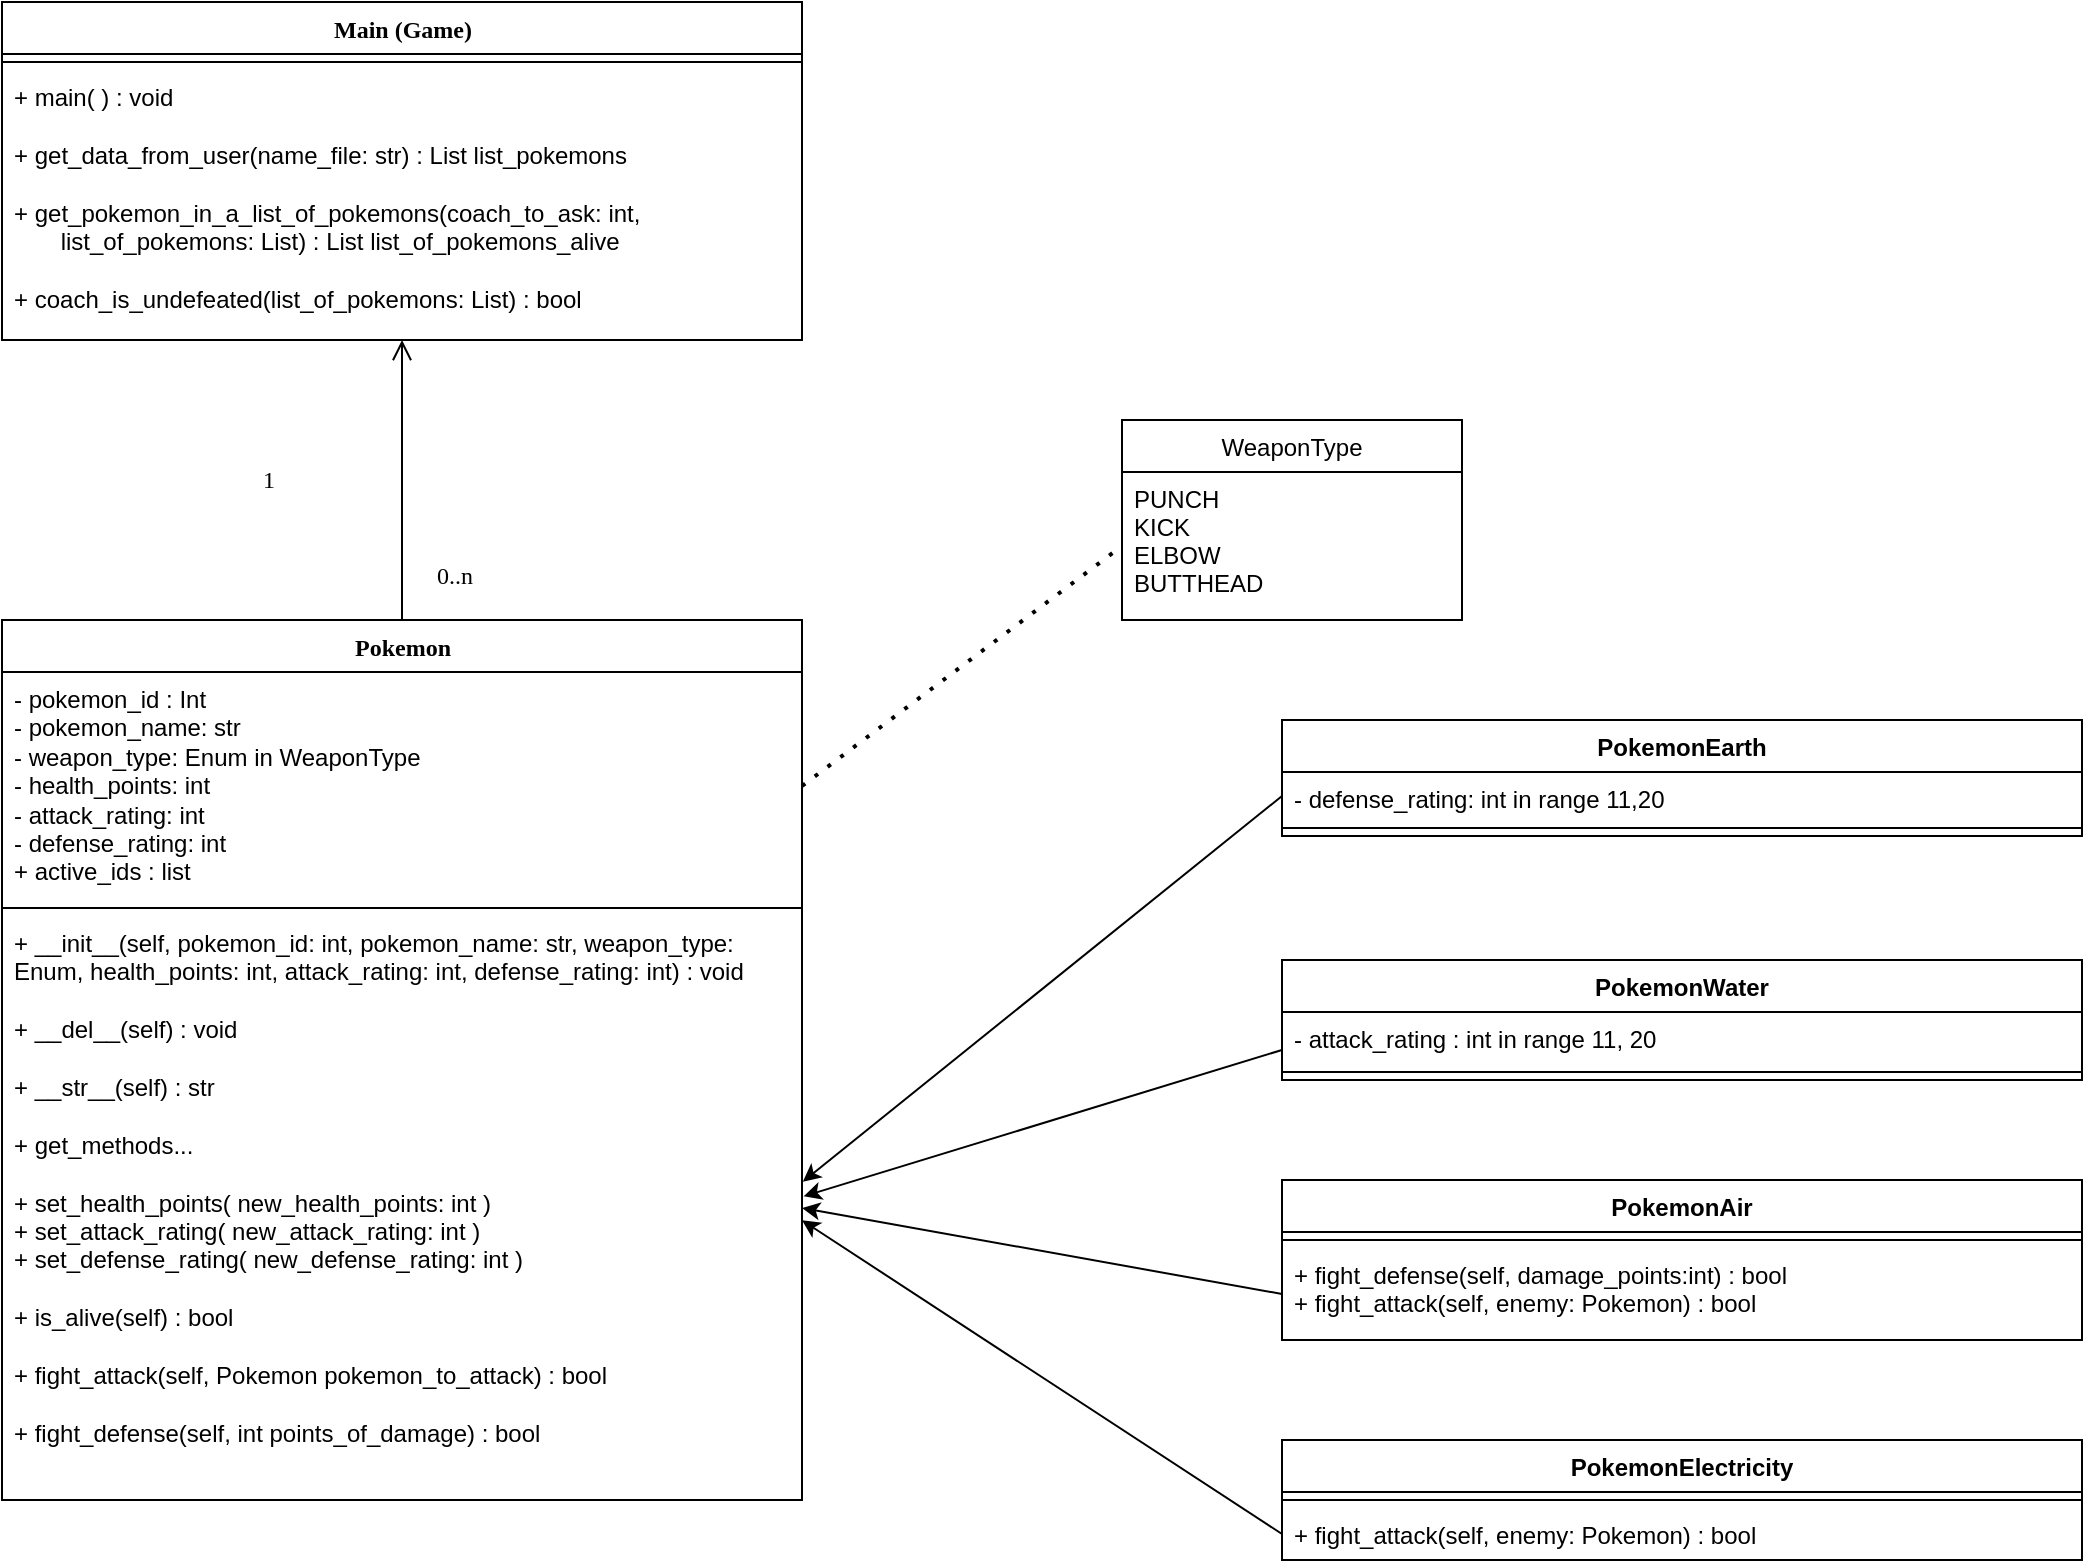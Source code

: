 <mxfile pages="2">
    <diagram name="UML" id="6133507b-19e7-1e82-6fc7-422aa6c4b21f">
        <mxGraphModel dx="493" dy="1235" grid="1" gridSize="10" guides="1" tooltips="1" connect="1" arrows="1" fold="1" page="1" pageScale="1" pageWidth="1100" pageHeight="850" background="none" math="0" shadow="0">
            <root>
                <mxCell id="0"/>
                <mxCell id="1" parent="0"/>
                <mxCell id="NAiFexQSWN1Ocbff_MQO-10" value="Main (Game)" style="swimlane;html=1;fontStyle=1;align=center;verticalAlign=top;childLayout=stackLayout;horizontal=1;startSize=26;horizontalStack=0;resizeParent=1;resizeLast=0;collapsible=1;marginBottom=0;swimlaneFillColor=none;rounded=0;shadow=0;comic=0;labelBackgroundColor=none;strokeWidth=1;fillColor=none;fontFamily=Verdana;fontSize=12" parent="1" vertex="1">
                    <mxGeometry x="40" y="-839" width="400" height="169" as="geometry"/>
                </mxCell>
                <mxCell id="NAiFexQSWN1Ocbff_MQO-13" value="" style="line;html=1;strokeWidth=1;fillColor=none;align=left;verticalAlign=middle;spacingTop=-1;spacingLeft=3;spacingRight=3;rotatable=0;labelPosition=right;points=[];portConstraint=eastwest;" parent="NAiFexQSWN1Ocbff_MQO-10" vertex="1">
                    <mxGeometry y="26" width="400" height="8" as="geometry"/>
                </mxCell>
                <mxCell id="NAiFexQSWN1Ocbff_MQO-14" value="+ main( ) : void&lt;br&gt;&lt;br&gt;+ get_data_from_user(name_file: str) : List list_pokemons&lt;br&gt;&lt;br&gt;+ get_pokemon_in_a_list_of_pokemons(coach_to_ask: int,&lt;br&gt;&amp;nbsp; &amp;nbsp; &amp;nbsp; &amp;nbsp;list_of_pokemons: List) : List list_of_pokemons_alive&lt;br&gt;&lt;br&gt;+ coach_is_undefeated(list_of_pokemons: List) : bool" style="text;html=1;strokeColor=none;fillColor=none;align=left;verticalAlign=top;spacingLeft=4;spacingRight=4;whiteSpace=wrap;overflow=hidden;rotatable=0;points=[[0,0.5],[1,0.5]];portConstraint=eastwest;" parent="NAiFexQSWN1Ocbff_MQO-10" vertex="1">
                    <mxGeometry y="34" width="400" height="126" as="geometry"/>
                </mxCell>
                <mxCell id="NAiFexQSWN1Ocbff_MQO-18" value="Pokemon" style="swimlane;html=1;fontStyle=1;align=center;verticalAlign=top;childLayout=stackLayout;horizontal=1;startSize=26;horizontalStack=0;resizeParent=1;resizeLast=0;collapsible=1;marginBottom=0;swimlaneFillColor=none;rounded=0;shadow=0;comic=0;labelBackgroundColor=none;strokeWidth=1;fillColor=none;fontFamily=Verdana;fontSize=12" parent="1" vertex="1">
                    <mxGeometry x="40" y="-530" width="400" height="440" as="geometry"/>
                </mxCell>
                <mxCell id="7_PFd3bsl0oHoIgsr5rR-4" value="- pokemon_id : Int&lt;br&gt;- pokemon_name: str&lt;br&gt;- weapon_type: Enum in WeaponType&lt;br&gt;- health_points: int&lt;br&gt;- attack_rating: int&lt;br&gt;- defense_rating: int&lt;br&gt;+ active_ids : list" style="text;html=1;strokeColor=none;fillColor=none;align=left;verticalAlign=top;spacingLeft=4;spacingRight=4;whiteSpace=wrap;overflow=hidden;rotatable=0;points=[[0,0.5],[1,0.5]];portConstraint=eastwest;" parent="NAiFexQSWN1Ocbff_MQO-18" vertex="1">
                    <mxGeometry y="26" width="400" height="114" as="geometry"/>
                </mxCell>
                <mxCell id="NAiFexQSWN1Ocbff_MQO-21" value="" style="line;html=1;strokeWidth=1;fillColor=none;align=left;verticalAlign=middle;spacingTop=-1;spacingLeft=3;spacingRight=3;rotatable=0;labelPosition=right;points=[];portConstraint=eastwest;" parent="NAiFexQSWN1Ocbff_MQO-18" vertex="1">
                    <mxGeometry y="140" width="400" height="8" as="geometry"/>
                </mxCell>
                <mxCell id="OvTA0m-3lmx1_Y0kkq5D-2" value="+ __init__(self, pokemon_id: int, pokemon_name: str, weapon_type: Enum, health_points: int, attack_rating: int, defense_rating: int) : void&lt;br&gt;&lt;br&gt;+ __del__(self) : void&lt;br&gt;&lt;br&gt;+ __str__(self) : str&lt;br&gt;&lt;br&gt;+ get_methods...&lt;br&gt;&lt;br&gt;+ set_health_points( new_health_points: int )&lt;br&gt;+ set_attack_rating( new_attack_rating: int )&lt;br&gt;+ set_defense_rating( new_defense_rating: int )&lt;br&gt;&lt;br&gt;+ is_alive(self) : bool&lt;br&gt;&lt;br&gt;+ fight_attack(self, Pokemon pokemon_to_attack) : bool&lt;br&gt;&lt;br&gt;+ fight_defense(self, int points_of_damage) : bool" style="text;html=1;strokeColor=none;fillColor=none;align=left;verticalAlign=top;spacingLeft=4;spacingRight=4;whiteSpace=wrap;overflow=hidden;rotatable=0;points=[[0,0.5],[1,0.5]];portConstraint=eastwest;" parent="NAiFexQSWN1Ocbff_MQO-18" vertex="1">
                    <mxGeometry y="148" width="400" height="292" as="geometry"/>
                </mxCell>
                <mxCell id="NAiFexQSWN1Ocbff_MQO-57" style="edgeStyle=orthogonalEdgeStyle;rounded=0;html=1;labelBackgroundColor=none;startArrow=open;startFill=0;startSize=8;endArrow=none;endFill=0;endSize=16;fontFamily=Verdana;fontSize=12;entryX=0.5;entryY=0;entryDx=0;entryDy=0;exitX=0.5;exitY=1;exitDx=0;exitDy=0;" parent="1" source="NAiFexQSWN1Ocbff_MQO-10" target="NAiFexQSWN1Ocbff_MQO-18" edge="1">
                    <mxGeometry relative="1" as="geometry">
                        <Array as="points"/>
                        <mxPoint x="180" y="-598" as="sourcePoint"/>
                        <mxPoint x="100.0" y="-560" as="targetPoint"/>
                    </mxGeometry>
                </mxCell>
                <mxCell id="NAiFexQSWN1Ocbff_MQO-58" value="0..n" style="text;html=1;resizable=0;points=[];align=center;verticalAlign=middle;labelBackgroundColor=none;fontSize=12;fontFamily=Verdana" parent="NAiFexQSWN1Ocbff_MQO-57" vertex="1" connectable="0">
                    <mxGeometry x="0.858" y="2" relative="1" as="geometry">
                        <mxPoint x="24" y="-12" as="offset"/>
                    </mxGeometry>
                </mxCell>
                <mxCell id="7_PFd3bsl0oHoIgsr5rR-1" value="1&lt;br&gt;" style="text;html=1;resizable=0;points=[];align=center;verticalAlign=middle;labelBackgroundColor=none;fontSize=12;fontFamily=Verdana" parent="1" vertex="1" connectable="0">
                    <mxGeometry x="266.01" y="-526.69" as="geometry">
                        <mxPoint x="-93" y="-74" as="offset"/>
                    </mxGeometry>
                </mxCell>
                <mxCell id="6" value="WeaponType" style="swimlane;fontStyle=0;childLayout=stackLayout;horizontal=1;startSize=26;fillColor=none;horizontalStack=0;resizeParent=1;resizeParentMax=0;resizeLast=0;collapsible=1;marginBottom=0;" parent="1" vertex="1">
                    <mxGeometry x="600" y="-630" width="170" height="100" as="geometry"/>
                </mxCell>
                <mxCell id="7" value="PUNCH&#10;KICK&#10;ELBOW&#10;BUTTHEAD" style="text;strokeColor=none;fillColor=none;align=left;verticalAlign=top;spacingLeft=4;spacingRight=4;overflow=hidden;rotatable=0;points=[[0,0.5],[1,0.5]];portConstraint=eastwest;" parent="6" vertex="1">
                    <mxGeometry y="26" width="170" height="74" as="geometry"/>
                </mxCell>
                <mxCell id="14" value="PokemonEarth" style="swimlane;fontStyle=1;align=center;verticalAlign=top;childLayout=stackLayout;horizontal=1;startSize=26;horizontalStack=0;resizeParent=1;resizeParentMax=0;resizeLast=0;collapsible=1;marginBottom=0;" parent="1" vertex="1">
                    <mxGeometry x="680" y="-480" width="400" height="58" as="geometry"/>
                </mxCell>
                <mxCell id="15" value="- defense_rating: int in range 11,20" style="text;strokeColor=none;fillColor=none;align=left;verticalAlign=top;spacingLeft=4;spacingRight=4;overflow=hidden;rotatable=0;points=[[0,0.5],[1,0.5]];portConstraint=eastwest;" parent="14" vertex="1">
                    <mxGeometry y="26" width="400" height="24" as="geometry"/>
                </mxCell>
                <mxCell id="16" value="" style="line;strokeWidth=1;fillColor=none;align=left;verticalAlign=middle;spacingTop=-1;spacingLeft=3;spacingRight=3;rotatable=0;labelPosition=right;points=[];portConstraint=eastwest;strokeColor=inherit;" parent="14" vertex="1">
                    <mxGeometry y="50" width="400" height="8" as="geometry"/>
                </mxCell>
                <mxCell id="18" value="PokemonWater" style="swimlane;fontStyle=1;align=center;verticalAlign=top;childLayout=stackLayout;horizontal=1;startSize=26;horizontalStack=0;resizeParent=1;resizeParentMax=0;resizeLast=0;collapsible=1;marginBottom=0;" parent="1" vertex="1">
                    <mxGeometry x="680" y="-360" width="400" height="60" as="geometry"/>
                </mxCell>
                <mxCell id="19" value="- attack_rating : int in range 11, 20" style="text;strokeColor=none;fillColor=none;align=left;verticalAlign=top;spacingLeft=4;spacingRight=4;overflow=hidden;rotatable=0;points=[[0,0.5],[1,0.5]];portConstraint=eastwest;" parent="18" vertex="1">
                    <mxGeometry y="26" width="400" height="26" as="geometry"/>
                </mxCell>
                <mxCell id="20" value="" style="line;strokeWidth=1;fillColor=none;align=left;verticalAlign=middle;spacingTop=-1;spacingLeft=3;spacingRight=3;rotatable=0;labelPosition=right;points=[];portConstraint=eastwest;strokeColor=inherit;" parent="18" vertex="1">
                    <mxGeometry y="52" width="400" height="8" as="geometry"/>
                </mxCell>
                <mxCell id="22" value="PokemonAir" style="swimlane;fontStyle=1;align=center;verticalAlign=top;childLayout=stackLayout;horizontal=1;startSize=26;horizontalStack=0;resizeParent=1;resizeParentMax=0;resizeLast=0;collapsible=1;marginBottom=0;" parent="1" vertex="1">
                    <mxGeometry x="680" y="-250" width="400" height="80" as="geometry"/>
                </mxCell>
                <mxCell id="24" value="" style="line;strokeWidth=1;fillColor=none;align=left;verticalAlign=middle;spacingTop=-1;spacingLeft=3;spacingRight=3;rotatable=0;labelPosition=right;points=[];portConstraint=eastwest;strokeColor=inherit;" parent="22" vertex="1">
                    <mxGeometry y="26" width="400" height="8" as="geometry"/>
                </mxCell>
                <mxCell id="25" value="+ fight_defense(self, damage_points:int) : bool&#10;+ fight_attack(self, enemy: Pokemon) : bool" style="text;strokeColor=none;fillColor=none;align=left;verticalAlign=top;spacingLeft=4;spacingRight=4;overflow=hidden;rotatable=0;points=[[0,0.5],[1,0.5]];portConstraint=eastwest;" parent="22" vertex="1">
                    <mxGeometry y="34" width="400" height="46" as="geometry"/>
                </mxCell>
                <mxCell id="26" value="PokemonElectricity" style="swimlane;fontStyle=1;align=center;verticalAlign=top;childLayout=stackLayout;horizontal=1;startSize=26;horizontalStack=0;resizeParent=1;resizeParentMax=0;resizeLast=0;collapsible=1;marginBottom=0;" parent="1" vertex="1">
                    <mxGeometry x="680" y="-120" width="400" height="60" as="geometry"/>
                </mxCell>
                <mxCell id="28" value="" style="line;strokeWidth=1;fillColor=none;align=left;verticalAlign=middle;spacingTop=-1;spacingLeft=3;spacingRight=3;rotatable=0;labelPosition=right;points=[];portConstraint=eastwest;strokeColor=inherit;" parent="26" vertex="1">
                    <mxGeometry y="26" width="400" height="8" as="geometry"/>
                </mxCell>
                <mxCell id="29" value="+ fight_attack(self, enemy: Pokemon) : bool" style="text;strokeColor=none;fillColor=none;align=left;verticalAlign=top;spacingLeft=4;spacingRight=4;overflow=hidden;rotatable=0;points=[[0,0.5],[1,0.5]];portConstraint=eastwest;" parent="26" vertex="1">
                    <mxGeometry y="34" width="400" height="26" as="geometry"/>
                </mxCell>
                <mxCell id="31" style="edgeStyle=none;html=1;exitX=0;exitY=0.5;exitDx=0;exitDy=0;entryX=1.001;entryY=0.455;entryDx=0;entryDy=0;entryPerimeter=0;" parent="1" source="15" target="OvTA0m-3lmx1_Y0kkq5D-2" edge="1">
                    <mxGeometry relative="1" as="geometry">
                        <mxPoint x="640" y="-340" as="sourcePoint"/>
                        <mxPoint x="510" y="-390" as="targetPoint"/>
                    </mxGeometry>
                </mxCell>
                <mxCell id="32" style="edgeStyle=none;html=1;entryX=1;entryY=0.521;entryDx=0;entryDy=0;entryPerimeter=0;exitX=0;exitY=0.5;exitDx=0;exitDy=0;" parent="1" source="29" target="OvTA0m-3lmx1_Y0kkq5D-2" edge="1">
                    <mxGeometry relative="1" as="geometry">
                        <mxPoint x="590" y="-130" as="targetPoint"/>
                        <mxPoint x="550" y="-60" as="sourcePoint"/>
                    </mxGeometry>
                </mxCell>
                <mxCell id="33" style="edgeStyle=none;html=1;entryX=1.002;entryY=0.48;entryDx=0;entryDy=0;exitX=0;exitY=0.75;exitDx=0;exitDy=0;entryPerimeter=0;" parent="1" source="18" target="OvTA0m-3lmx1_Y0kkq5D-2" edge="1">
                    <mxGeometry relative="1" as="geometry">
                        <mxPoint x="620" y="-400" as="targetPoint"/>
                        <mxPoint x="610" y="-260" as="sourcePoint"/>
                    </mxGeometry>
                </mxCell>
                <mxCell id="34" style="edgeStyle=none;html=1;entryX=1;entryY=0.5;entryDx=0;entryDy=0;exitX=0;exitY=0.5;exitDx=0;exitDy=0;" parent="1" source="25" target="OvTA0m-3lmx1_Y0kkq5D-2" edge="1">
                    <mxGeometry relative="1" as="geometry">
                        <mxPoint x="580" y="-260" as="targetPoint"/>
                        <mxPoint x="550" y="-180" as="sourcePoint"/>
                    </mxGeometry>
                </mxCell>
                <mxCell id="35" value="" style="endArrow=none;dashed=1;html=1;dashPattern=1 3;strokeWidth=2;entryX=0;entryY=0.5;entryDx=0;entryDy=0;exitX=1;exitY=0.5;exitDx=0;exitDy=0;" parent="1" source="7_PFd3bsl0oHoIgsr5rR-4" target="7" edge="1">
                    <mxGeometry width="50" height="50" relative="1" as="geometry">
                        <mxPoint x="730" y="-570" as="sourcePoint"/>
                        <mxPoint x="780" y="-620" as="targetPoint"/>
                        <Array as="points"/>
                    </mxGeometry>
                </mxCell>
            </root>
        </mxGraphModel>
    </diagram>
    <diagram id="fq1as8S1SG-cgDfV3Fgx" name="Flowchart">
        <mxGraphModel dx="542" dy="424" grid="1" gridSize="10" guides="1" tooltips="1" connect="1" arrows="1" fold="1" page="1" pageScale="1" pageWidth="827" pageHeight="1169" background="none" math="0" shadow="0">
            <root>
                <mxCell id="bN-581mGkX1saQnBdqKh-0"/>
                <mxCell id="bN-581mGkX1saQnBdqKh-1" parent="bN-581mGkX1saQnBdqKh-0"/>
                <mxCell id="bN-581mGkX1saQnBdqKh-2" value="" style="edgeStyle=orthogonalEdgeStyle;rounded=0;orthogonalLoop=1;jettySize=auto;html=1;startArrow=block;startFill=1;endArrow=none;endFill=0;" parent="bN-581mGkX1saQnBdqKh-1" source="bN-581mGkX1saQnBdqKh-4" target="bN-581mGkX1saQnBdqKh-7" edge="1">
                    <mxGeometry relative="1" as="geometry"/>
                </mxCell>
                <mxCell id="bN-581mGkX1saQnBdqKh-3" value="" style="edgeStyle=orthogonalEdgeStyle;rounded=0;orthogonalLoop=1;jettySize=auto;html=1;startArrow=none;startFill=0;endArrow=block;endFill=1;" parent="bN-581mGkX1saQnBdqKh-1" source="bN-581mGkX1saQnBdqKh-4" target="bN-581mGkX1saQnBdqKh-6" edge="1">
                    <mxGeometry relative="1" as="geometry"/>
                </mxCell>
                <mxCell id="bN-581mGkX1saQnBdqKh-4" value="Get configuration for Game User 1" style="rounded=1;whiteSpace=wrap;html=1;fontSize=12;glass=0;strokeWidth=1;shadow=0;" parent="bN-581mGkX1saQnBdqKh-1" vertex="1">
                    <mxGeometry x="85" y="100" width="120" height="40" as="geometry"/>
                </mxCell>
                <mxCell id="bN-581mGkX1saQnBdqKh-5" style="edgeStyle=orthogonalEdgeStyle;rounded=0;orthogonalLoop=1;jettySize=auto;html=1;exitX=0.5;exitY=1;exitDx=0;exitDy=0;entryX=0.5;entryY=0;entryDx=0;entryDy=0;startArrow=none;startFill=0;endArrow=block;endFill=1;" parent="bN-581mGkX1saQnBdqKh-1" source="bN-581mGkX1saQnBdqKh-6" edge="1">
                    <mxGeometry relative="1" as="geometry">
                        <mxPoint x="145" y="242" as="targetPoint"/>
                    </mxGeometry>
                </mxCell>
                <mxCell id="bN-581mGkX1saQnBdqKh-6" value="Get configuration for Game User 2" style="rounded=1;whiteSpace=wrap;html=1;fontSize=12;glass=0;strokeWidth=1;shadow=0;" parent="bN-581mGkX1saQnBdqKh-1" vertex="1">
                    <mxGeometry x="85" y="175" width="120" height="40" as="geometry"/>
                </mxCell>
                <mxCell id="bN-581mGkX1saQnBdqKh-7" value="Init" style="rounded=1;whiteSpace=wrap;html=1;fontSize=12;glass=0;strokeWidth=1;shadow=0;" parent="bN-581mGkX1saQnBdqKh-1" vertex="1">
                    <mxGeometry x="85" y="30" width="120" height="40" as="geometry"/>
                </mxCell>
                <mxCell id="Y11VyXxBffoLsdAoIsDr-5" value="" style="edgeStyle=orthogonalEdgeStyle;rounded=0;orthogonalLoop=1;jettySize=auto;html=1;" parent="bN-581mGkX1saQnBdqKh-1" source="bN-581mGkX1saQnBdqKh-11" target="Y11VyXxBffoLsdAoIsDr-4" edge="1">
                    <mxGeometry relative="1" as="geometry"/>
                </mxCell>
                <mxCell id="bN-581mGkX1saQnBdqKh-11" value="&lt;span&gt;The Game starts&lt;/span&gt;" style="rounded=1;whiteSpace=wrap;html=1;fontSize=12;glass=0;strokeWidth=1;shadow=0;" parent="bN-581mGkX1saQnBdqKh-1" vertex="1">
                    <mxGeometry x="85" y="240" width="120" height="40" as="geometry"/>
                </mxCell>
                <mxCell id="bN-581mGkX1saQnBdqKh-12" style="edgeStyle=orthogonalEdgeStyle;rounded=0;orthogonalLoop=1;jettySize=auto;html=1;exitX=0.5;exitY=1;exitDx=0;exitDy=0;entryX=0.5;entryY=0;entryDx=0;entryDy=0;startArrow=none;startFill=0;endArrow=block;endFill=1;" parent="bN-581mGkX1saQnBdqKh-1" source="bN-581mGkX1saQnBdqKh-14" target="bN-581mGkX1saQnBdqKh-16" edge="1">
                    <mxGeometry relative="1" as="geometry"/>
                </mxCell>
                <mxCell id="Y11VyXxBffoLsdAoIsDr-16" value="" style="edgeStyle=orthogonalEdgeStyle;rounded=0;orthogonalLoop=1;jettySize=auto;html=1;" parent="bN-581mGkX1saQnBdqKh-1" source="bN-581mGkX1saQnBdqKh-14" target="Y11VyXxBffoLsdAoIsDr-15" edge="1">
                    <mxGeometry relative="1" as="geometry"/>
                </mxCell>
                <mxCell id="bN-581mGkX1saQnBdqKh-14" value="&lt;span&gt;Coach 1 is undefeated&lt;br&gt;and Coach 2 is undefeated&lt;/span&gt;" style="rhombus;whiteSpace=wrap;html=1;shadow=0;fontFamily=Helvetica;fontSize=12;align=center;strokeWidth=1;spacing=6;spacingTop=-4;" parent="bN-581mGkX1saQnBdqKh-1" vertex="1">
                    <mxGeometry x="40" y="480" width="210" height="140" as="geometry"/>
                </mxCell>
                <mxCell id="bN-581mGkX1saQnBdqKh-15" style="edgeStyle=orthogonalEdgeStyle;rounded=0;orthogonalLoop=1;jettySize=auto;html=1;exitX=0.5;exitY=1;exitDx=0;exitDy=0;entryX=0.5;entryY=0;entryDx=0;entryDy=0;startArrow=none;startFill=0;endArrow=block;endFill=1;" parent="bN-581mGkX1saQnBdqKh-1" source="bN-581mGkX1saQnBdqKh-16" target="bN-581mGkX1saQnBdqKh-18" edge="1">
                    <mxGeometry relative="1" as="geometry"/>
                </mxCell>
                <mxCell id="bN-581mGkX1saQnBdqKh-16" value="&lt;span&gt;The Game ends&lt;/span&gt;" style="rounded=1;whiteSpace=wrap;html=1;fontSize=12;glass=0;strokeWidth=1;shadow=0;" parent="bN-581mGkX1saQnBdqKh-1" vertex="1">
                    <mxGeometry x="85" y="665" width="120" height="40" as="geometry"/>
                </mxCell>
                <mxCell id="bN-581mGkX1saQnBdqKh-17" value="NO" style="text;html=1;align=center;verticalAlign=middle;resizable=0;points=[];autosize=1;" parent="bN-581mGkX1saQnBdqKh-1" vertex="1">
                    <mxGeometry x="109" y="630" width="30" height="20" as="geometry"/>
                </mxCell>
                <mxCell id="bN-581mGkX1saQnBdqKh-23" style="edgeStyle=orthogonalEdgeStyle;rounded=0;orthogonalLoop=1;jettySize=auto;html=1;exitX=0.5;exitY=1;exitDx=0;exitDy=0;" parent="bN-581mGkX1saQnBdqKh-1" source="bN-581mGkX1saQnBdqKh-18" target="bN-581mGkX1saQnBdqKh-22" edge="1">
                    <mxGeometry relative="1" as="geometry"/>
                </mxCell>
                <mxCell id="bN-581mGkX1saQnBdqKh-18" value="&lt;span&gt;Shows the Winner&lt;/span&gt;" style="rounded=1;whiteSpace=wrap;html=1;fontSize=12;glass=0;strokeWidth=1;shadow=0;" parent="bN-581mGkX1saQnBdqKh-1" vertex="1">
                    <mxGeometry x="85" y="740" width="120" height="40" as="geometry"/>
                </mxCell>
                <mxCell id="bN-581mGkX1saQnBdqKh-21" value="YES" style="text;html=1;strokeColor=none;fillColor=none;align=center;verticalAlign=middle;whiteSpace=wrap;rounded=0;" parent="bN-581mGkX1saQnBdqKh-1" vertex="1">
                    <mxGeometry x="260" y="520" width="40" height="20" as="geometry"/>
                </mxCell>
                <mxCell id="bN-581mGkX1saQnBdqKh-22" value="&lt;span&gt;Shows the Statistics of each Team&lt;/span&gt;" style="rounded=1;whiteSpace=wrap;html=1;fontSize=12;glass=0;strokeWidth=1;shadow=0;" parent="bN-581mGkX1saQnBdqKh-1" vertex="1">
                    <mxGeometry x="85" y="820" width="120" height="40" as="geometry"/>
                </mxCell>
                <mxCell id="Y11VyXxBffoLsdAoIsDr-7" value="" style="edgeStyle=orthogonalEdgeStyle;rounded=0;orthogonalLoop=1;jettySize=auto;html=1;" parent="bN-581mGkX1saQnBdqKh-1" source="Y11VyXxBffoLsdAoIsDr-4" target="Y11VyXxBffoLsdAoIsDr-6" edge="1">
                    <mxGeometry relative="1" as="geometry"/>
                </mxCell>
                <mxCell id="Y11VyXxBffoLsdAoIsDr-4" value="&lt;span&gt;Make a copy of list of Pokemon alives for both coaches&lt;/span&gt;" style="rounded=1;whiteSpace=wrap;html=1;fontSize=12;glass=0;strokeWidth=1;shadow=0;" parent="bN-581mGkX1saQnBdqKh-1" vertex="1">
                    <mxGeometry x="85" y="300" width="120" height="50" as="geometry"/>
                </mxCell>
                <mxCell id="Y11VyXxBffoLsdAoIsDr-8" value="" style="edgeStyle=orthogonalEdgeStyle;rounded=0;orthogonalLoop=1;jettySize=auto;html=1;" parent="bN-581mGkX1saQnBdqKh-1" source="Y11VyXxBffoLsdAoIsDr-6" target="bN-581mGkX1saQnBdqKh-14" edge="1">
                    <mxGeometry relative="1" as="geometry"/>
                </mxCell>
                <mxCell id="Y11VyXxBffoLsdAoIsDr-6" value="Select first Pokemon for both coaches" style="shape=parallelogram;perimeter=parallelogramPerimeter;whiteSpace=wrap;html=1;fixedSize=1;rounded=1;shadow=0;strokeWidth=1;glass=0;" parent="bN-581mGkX1saQnBdqKh-1" vertex="1">
                    <mxGeometry x="85" y="370" width="120" height="60" as="geometry"/>
                </mxCell>
                <mxCell id="Y11VyXxBffoLsdAoIsDr-19" value="" style="edgeStyle=orthogonalEdgeStyle;rounded=0;orthogonalLoop=1;jettySize=auto;html=1;" parent="bN-581mGkX1saQnBdqKh-1" source="Y11VyXxBffoLsdAoIsDr-15" target="Y11VyXxBffoLsdAoIsDr-18" edge="1">
                    <mxGeometry relative="1" as="geometry"/>
                </mxCell>
                <mxCell id="Y11VyXxBffoLsdAoIsDr-23" value="" style="edgeStyle=orthogonalEdgeStyle;rounded=0;orthogonalLoop=1;jettySize=auto;html=1;" parent="bN-581mGkX1saQnBdqKh-1" source="Y11VyXxBffoLsdAoIsDr-15" target="Y11VyXxBffoLsdAoIsDr-22" edge="1">
                    <mxGeometry relative="1" as="geometry"/>
                </mxCell>
                <mxCell id="Y11VyXxBffoLsdAoIsDr-15" value="Pokemon of coach 1 is alive?" style="rhombus;whiteSpace=wrap;html=1;shadow=0;strokeWidth=1;spacing=6;spacingTop=-4;" parent="bN-581mGkX1saQnBdqKh-1" vertex="1">
                    <mxGeometry x="320" y="480" width="145" height="140" as="geometry"/>
                </mxCell>
                <mxCell id="Y11VyXxBffoLsdAoIsDr-37" style="edgeStyle=orthogonalEdgeStyle;rounded=0;orthogonalLoop=1;jettySize=auto;html=1;entryX=0.5;entryY=0;entryDx=0;entryDy=0;" parent="bN-581mGkX1saQnBdqKh-1" source="Y11VyXxBffoLsdAoIsDr-18" target="bN-581mGkX1saQnBdqKh-14" edge="1">
                    <mxGeometry relative="1" as="geometry">
                        <mxPoint x="770" y="450" as="targetPoint"/>
                        <Array as="points">
                            <mxPoint x="770" y="550"/>
                            <mxPoint x="770" y="460"/>
                            <mxPoint x="145" y="460"/>
                        </Array>
                    </mxGeometry>
                </mxCell>
                <mxCell id="Y11VyXxBffoLsdAoIsDr-18" value="Pokemon of coach 2 is alive?" style="rhombus;whiteSpace=wrap;html=1;shadow=0;strokeWidth=1;spacing=6;spacingTop=-4;" parent="bN-581mGkX1saQnBdqKh-1" vertex="1">
                    <mxGeometry x="560" y="480" width="140" height="140" as="geometry"/>
                </mxCell>
                <mxCell id="Y11VyXxBffoLsdAoIsDr-20" value="YES" style="text;html=1;strokeColor=none;fillColor=none;align=center;verticalAlign=middle;whiteSpace=wrap;rounded=0;" parent="bN-581mGkX1saQnBdqKh-1" vertex="1">
                    <mxGeometry x="470" y="530" width="40" height="20" as="geometry"/>
                </mxCell>
                <mxCell id="Y11VyXxBffoLsdAoIsDr-28" value="" style="edgeStyle=orthogonalEdgeStyle;rounded=0;orthogonalLoop=1;jettySize=auto;html=1;" parent="bN-581mGkX1saQnBdqKh-1" source="Y11VyXxBffoLsdAoIsDr-22" target="Y11VyXxBffoLsdAoIsDr-27" edge="1">
                    <mxGeometry relative="1" as="geometry"/>
                </mxCell>
                <mxCell id="Y11VyXxBffoLsdAoIsDr-22" value="remove Pokemon from the list of Pokemons alive of coach 1" style="whiteSpace=wrap;html=1;shadow=0;strokeWidth=1;spacing=6;spacingTop=-4;" parent="bN-581mGkX1saQnBdqKh-1" vertex="1">
                    <mxGeometry x="332.5" y="650" width="120" height="60" as="geometry"/>
                </mxCell>
                <mxCell id="Y11VyXxBffoLsdAoIsDr-30" style="edgeStyle=orthogonalEdgeStyle;rounded=0;orthogonalLoop=1;jettySize=auto;html=1;" parent="bN-581mGkX1saQnBdqKh-1" source="Y11VyXxBffoLsdAoIsDr-27" edge="1">
                    <mxGeometry relative="1" as="geometry">
                        <mxPoint x="520" y="550" as="targetPoint"/>
                    </mxGeometry>
                </mxCell>
                <mxCell id="Y11VyXxBffoLsdAoIsDr-27" value="Select next Pokemon for coach 1" style="shape=parallelogram;perimeter=parallelogramPerimeter;whiteSpace=wrap;html=1;fixedSize=1;rounded=1;shadow=0;strokeWidth=1;glass=0;" parent="bN-581mGkX1saQnBdqKh-1" vertex="1">
                    <mxGeometry x="332.5" y="770" width="120" height="60" as="geometry"/>
                </mxCell>
                <mxCell id="Y11VyXxBffoLsdAoIsDr-29" value="NO" style="text;html=1;align=center;verticalAlign=middle;resizable=0;points=[];autosize=1;" parent="bN-581mGkX1saQnBdqKh-1" vertex="1">
                    <mxGeometry x="360" y="620" width="30" height="20" as="geometry"/>
                </mxCell>
                <mxCell id="Y11VyXxBffoLsdAoIsDr-31" value="" style="edgeStyle=orthogonalEdgeStyle;rounded=0;orthogonalLoop=1;jettySize=auto;html=1;" parent="bN-581mGkX1saQnBdqKh-1" target="Y11VyXxBffoLsdAoIsDr-33" edge="1">
                    <mxGeometry relative="1" as="geometry">
                        <mxPoint x="630" y="620" as="sourcePoint"/>
                    </mxGeometry>
                </mxCell>
                <mxCell id="Y11VyXxBffoLsdAoIsDr-32" value="" style="edgeStyle=orthogonalEdgeStyle;rounded=0;orthogonalLoop=1;jettySize=auto;html=1;" parent="bN-581mGkX1saQnBdqKh-1" source="Y11VyXxBffoLsdAoIsDr-33" target="Y11VyXxBffoLsdAoIsDr-34" edge="1">
                    <mxGeometry relative="1" as="geometry"/>
                </mxCell>
                <mxCell id="Y11VyXxBffoLsdAoIsDr-33" value="remove Pokemon from the list of Pokemons alive of coach 2" style="whiteSpace=wrap;html=1;shadow=0;strokeWidth=1;spacing=6;spacingTop=-4;" parent="bN-581mGkX1saQnBdqKh-1" vertex="1">
                    <mxGeometry x="570" y="650" width="120" height="60" as="geometry"/>
                </mxCell>
                <mxCell id="Y11VyXxBffoLsdAoIsDr-36" style="edgeStyle=orthogonalEdgeStyle;rounded=0;orthogonalLoop=1;jettySize=auto;html=1;" parent="bN-581mGkX1saQnBdqKh-1" source="Y11VyXxBffoLsdAoIsDr-34" edge="1">
                    <mxGeometry relative="1" as="geometry">
                        <mxPoint x="770" y="550" as="targetPoint"/>
                    </mxGeometry>
                </mxCell>
                <mxCell id="Y11VyXxBffoLsdAoIsDr-34" value="Select next Pokemon for coach 2" style="shape=parallelogram;perimeter=parallelogramPerimeter;whiteSpace=wrap;html=1;fixedSize=1;rounded=1;shadow=0;strokeWidth=1;glass=0;" parent="bN-581mGkX1saQnBdqKh-1" vertex="1">
                    <mxGeometry x="570" y="770" width="120" height="60" as="geometry"/>
                </mxCell>
                <mxCell id="Y11VyXxBffoLsdAoIsDr-35" value="NO" style="text;html=1;align=center;verticalAlign=middle;resizable=0;points=[];autosize=1;" parent="bN-581mGkX1saQnBdqKh-1" vertex="1">
                    <mxGeometry x="597.5" y="620" width="30" height="20" as="geometry"/>
                </mxCell>
                <mxCell id="Y11VyXxBffoLsdAoIsDr-38" value="YES" style="text;html=1;strokeColor=none;fillColor=none;align=center;verticalAlign=middle;whiteSpace=wrap;rounded=0;" parent="bN-581mGkX1saQnBdqKh-1" vertex="1">
                    <mxGeometry x="700" y="520" width="40" height="20" as="geometry"/>
                </mxCell>
            </root>
        </mxGraphModel>
    </diagram>
</mxfile>

